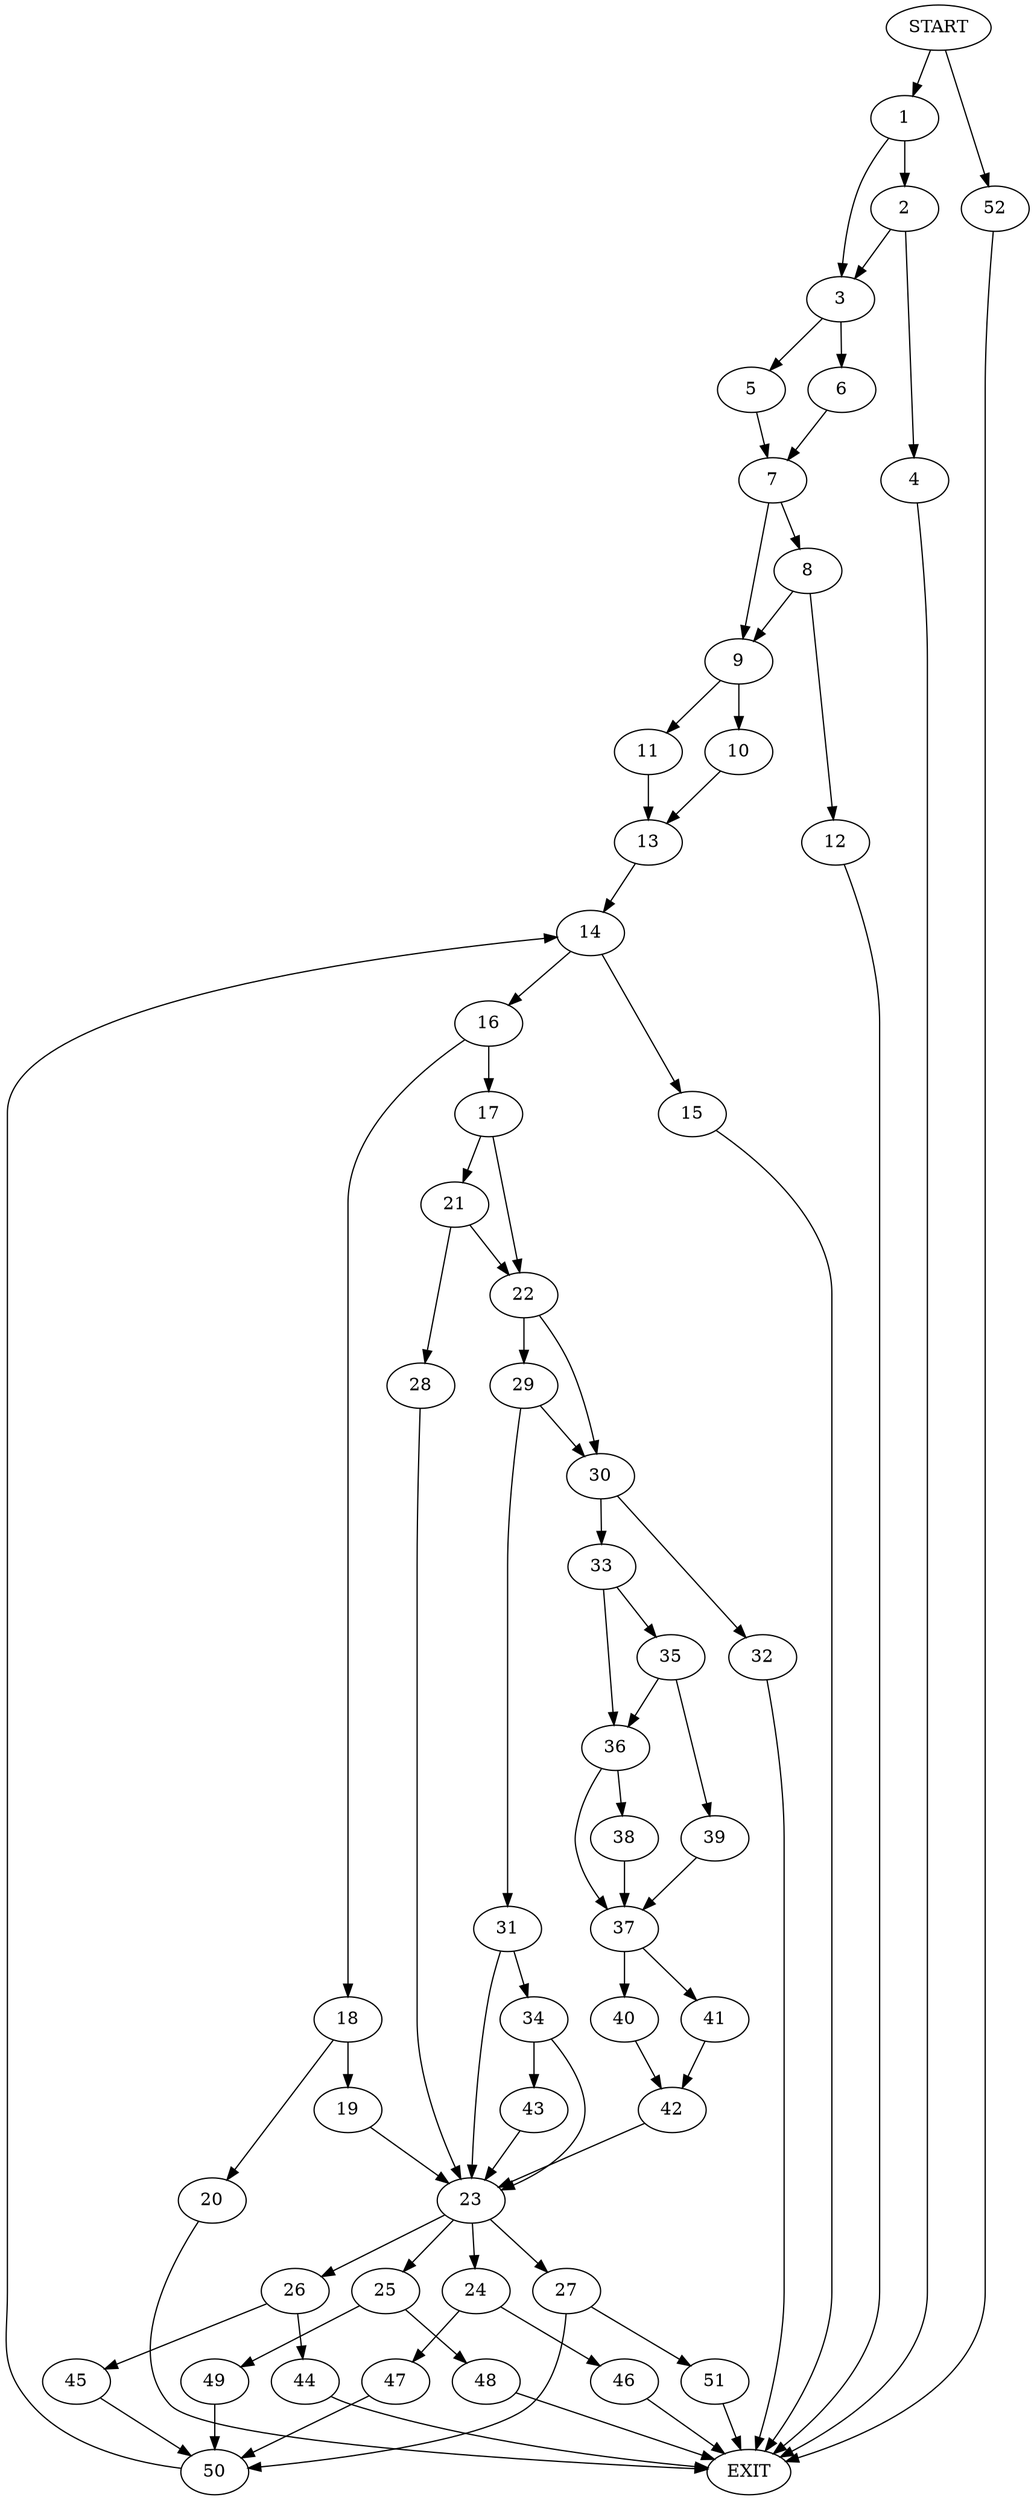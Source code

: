 digraph {
0 [label="START"]
53 [label="EXIT"]
0 -> 1
1 -> 2
1 -> 3
2 -> 3
2 -> 4
3 -> 5
3 -> 6
4 -> 53
6 -> 7
5 -> 7
7 -> 8
7 -> 9
9 -> 10
9 -> 11
8 -> 12
8 -> 9
12 -> 53
11 -> 13
10 -> 13
13 -> 14
14 -> 15
14 -> 16
15 -> 53
16 -> 17
16 -> 18
18 -> 19
18 -> 20
17 -> 21
17 -> 22
20 -> 53
19 -> 23
23 -> 24
23 -> 25
23 -> 26
23 -> 27
21 -> 28
21 -> 22
22 -> 29
22 -> 30
28 -> 23
29 -> 30
29 -> 31
30 -> 32
30 -> 33
31 -> 23
31 -> 34
33 -> 35
33 -> 36
32 -> 53
36 -> 37
36 -> 38
35 -> 36
35 -> 39
39 -> 37
37 -> 40
37 -> 41
38 -> 37
40 -> 42
41 -> 42
42 -> 23
34 -> 23
34 -> 43
43 -> 23
26 -> 44
26 -> 45
24 -> 46
24 -> 47
25 -> 48
25 -> 49
27 -> 50
27 -> 51
46 -> 53
47 -> 50
50 -> 14
49 -> 50
48 -> 53
44 -> 53
45 -> 50
51 -> 53
0 -> 52
52 -> 53
}
